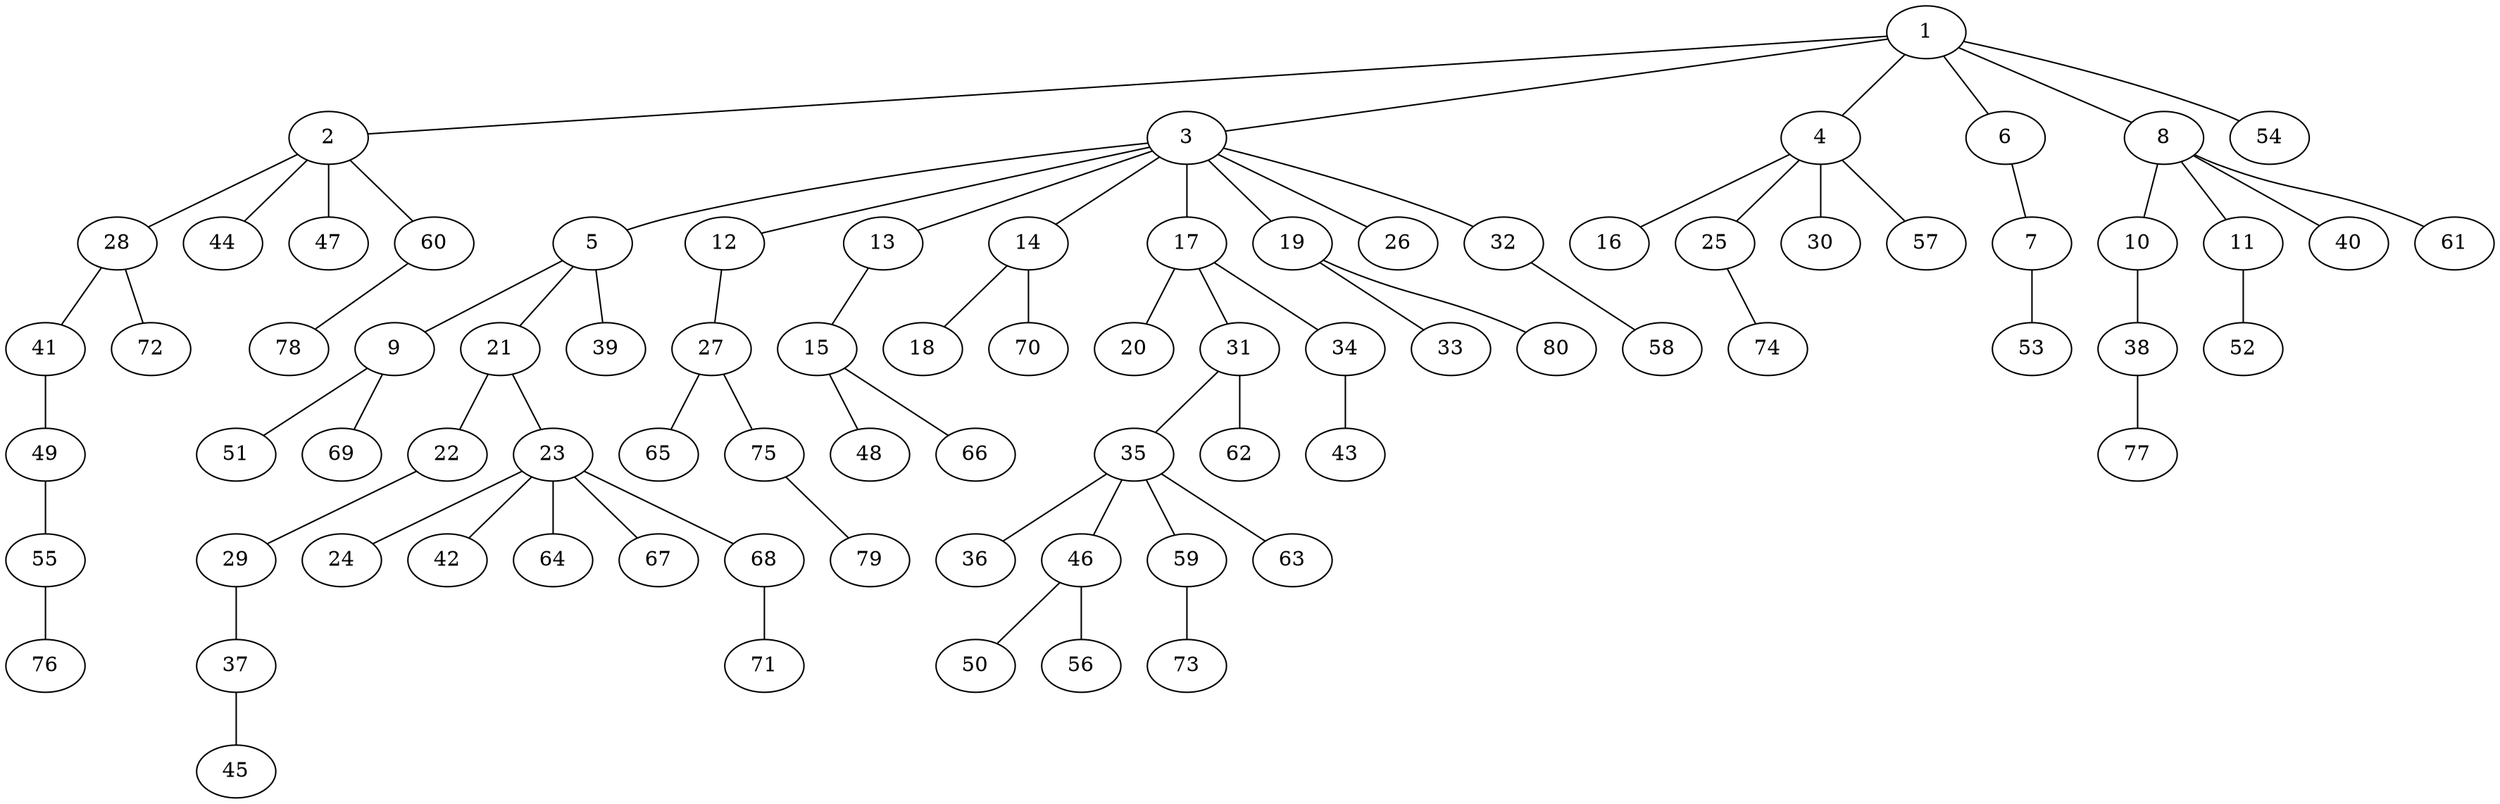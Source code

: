 graph graphname {1--2
1--3
1--4
1--6
1--8
1--54
2--28
2--44
2--47
2--60
3--5
3--12
3--13
3--14
3--17
3--19
3--26
3--32
4--16
4--25
4--30
4--57
5--9
5--21
5--39
6--7
7--53
8--10
8--11
8--40
8--61
9--51
9--69
10--38
11--52
12--27
13--15
14--18
14--70
15--48
15--66
17--20
17--31
17--34
19--33
19--80
21--22
21--23
22--29
23--24
23--42
23--64
23--67
23--68
25--74
27--65
27--75
28--41
28--72
29--37
31--35
31--62
32--58
34--43
35--36
35--46
35--59
35--63
37--45
38--77
41--49
46--50
46--56
49--55
55--76
59--73
60--78
68--71
75--79
}